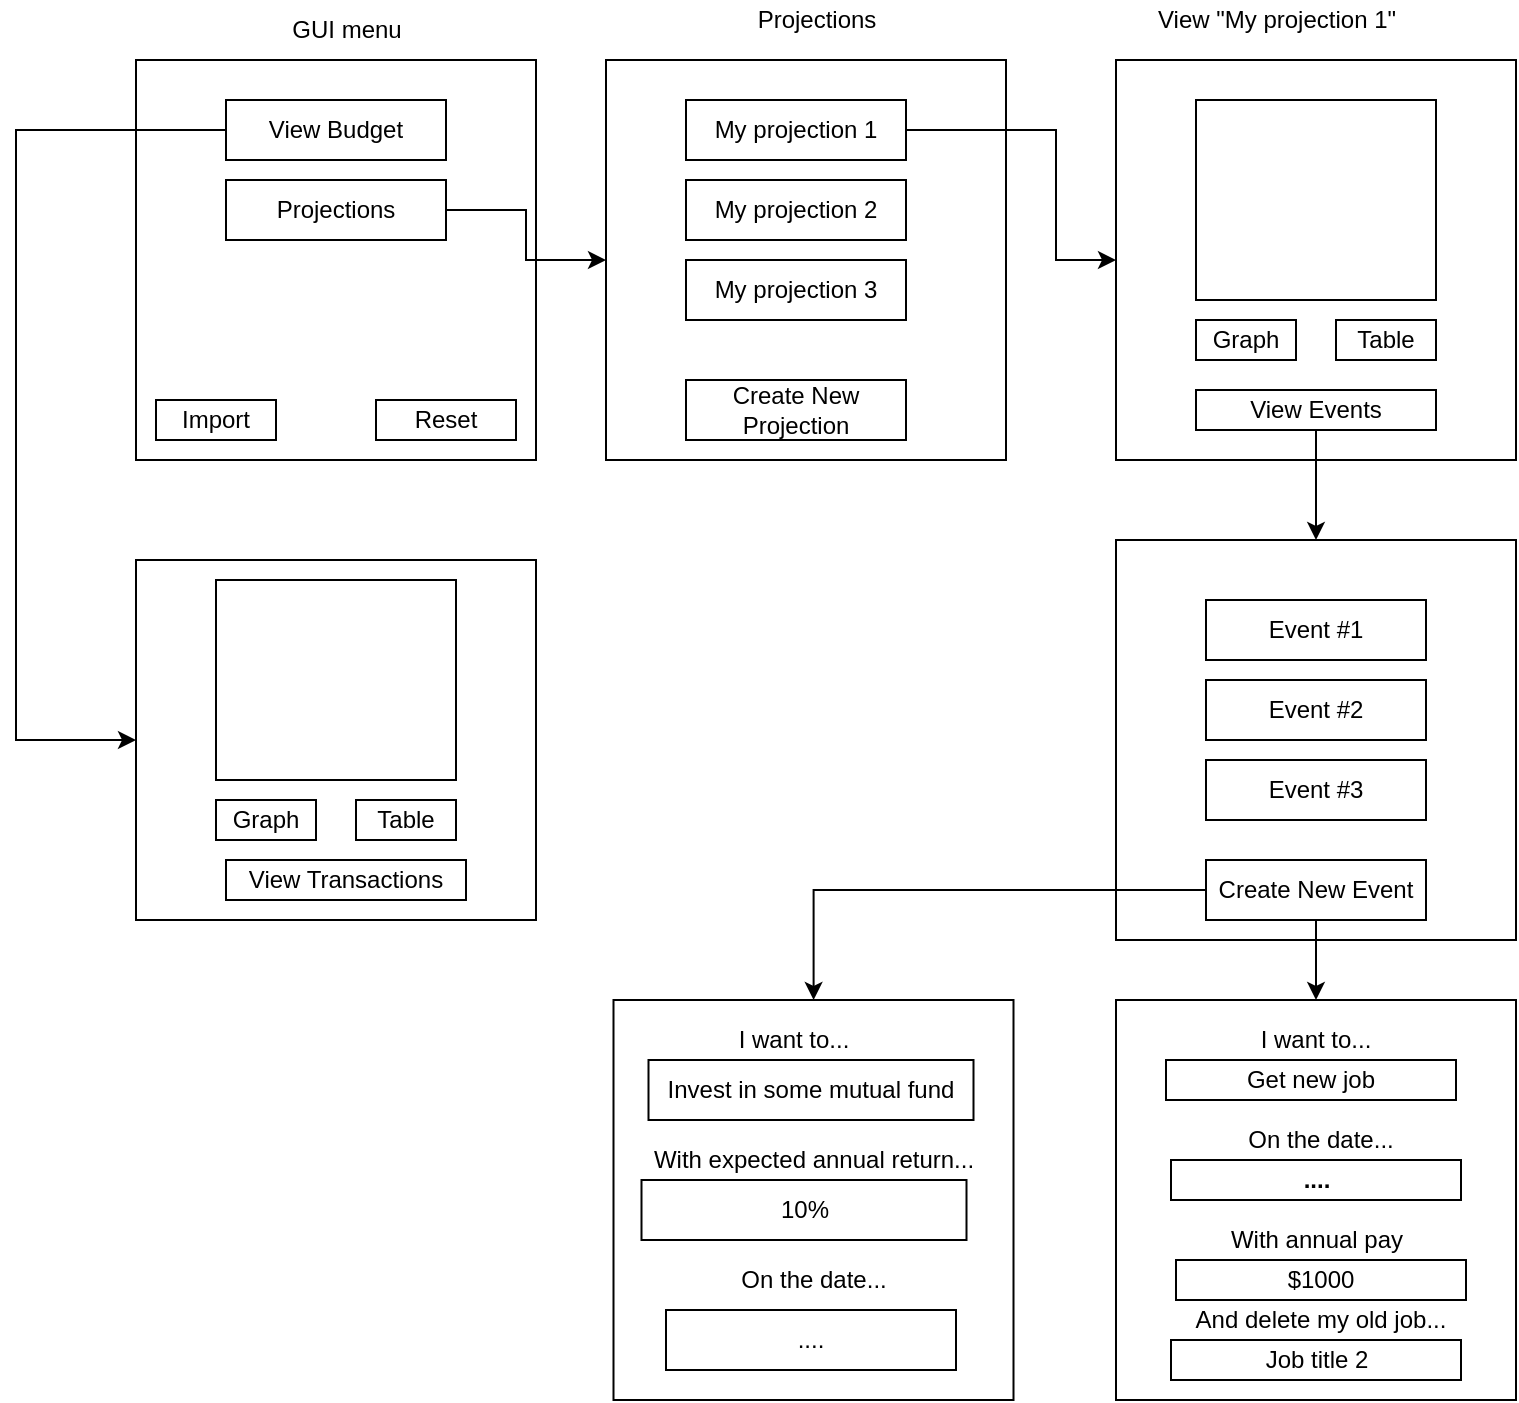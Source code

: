 <mxfile version="14.9.8" type="device"><diagram id="nB685cJP7MNHRUd0_44F" name="Page-1"><mxGraphModel dx="1550" dy="835" grid="1" gridSize="10" guides="1" tooltips="1" connect="1" arrows="1" fold="1" page="1" pageScale="1" pageWidth="850" pageHeight="1100" math="0" shadow="0"><root><mxCell id="0"/><mxCell id="1" parent="0"/><mxCell id="oYu0g1RiNaleH8jBDQYR-22" value="" style="whiteSpace=wrap;html=1;aspect=fixed;" vertex="1" parent="1"><mxGeometry x="325" y="120" width="200" height="200" as="geometry"/></mxCell><mxCell id="oYu0g1RiNaleH8jBDQYR-1" value="" style="whiteSpace=wrap;html=1;aspect=fixed;" vertex="1" parent="1"><mxGeometry x="90" y="120" width="200" height="200" as="geometry"/></mxCell><mxCell id="oYu0g1RiNaleH8jBDQYR-2" value="Import" style="rounded=0;whiteSpace=wrap;html=1;" vertex="1" parent="1"><mxGeometry x="100" y="290" width="60" height="20" as="geometry"/></mxCell><mxCell id="oYu0g1RiNaleH8jBDQYR-4" value="Reset" style="rounded=0;whiteSpace=wrap;html=1;" vertex="1" parent="1"><mxGeometry x="210" y="290" width="70" height="20" as="geometry"/></mxCell><mxCell id="oYu0g1RiNaleH8jBDQYR-17" value="" style="edgeStyle=orthogonalEdgeStyle;rounded=0;orthogonalLoop=1;jettySize=auto;html=1;" edge="1" parent="1" source="oYu0g1RiNaleH8jBDQYR-5" target="oYu0g1RiNaleH8jBDQYR-16"><mxGeometry relative="1" as="geometry"><Array as="points"><mxPoint x="30" y="155"/><mxPoint x="30" y="460"/></Array></mxGeometry></mxCell><mxCell id="oYu0g1RiNaleH8jBDQYR-5" value="View Budget" style="rounded=0;whiteSpace=wrap;html=1;" vertex="1" parent="1"><mxGeometry x="135" y="140" width="110" height="30" as="geometry"/></mxCell><mxCell id="oYu0g1RiNaleH8jBDQYR-24" value="" style="edgeStyle=orthogonalEdgeStyle;rounded=0;orthogonalLoop=1;jettySize=auto;html=1;" edge="1" parent="1" source="oYu0g1RiNaleH8jBDQYR-8" target="oYu0g1RiNaleH8jBDQYR-22"><mxGeometry relative="1" as="geometry"/></mxCell><mxCell id="oYu0g1RiNaleH8jBDQYR-8" value="Projections" style="rounded=0;whiteSpace=wrap;html=1;" vertex="1" parent="1"><mxGeometry x="135" y="180" width="110" height="30" as="geometry"/></mxCell><mxCell id="oYu0g1RiNaleH8jBDQYR-25" value="" style="edgeStyle=orthogonalEdgeStyle;rounded=0;orthogonalLoop=1;jettySize=auto;html=1;" edge="1" parent="1" source="oYu0g1RiNaleH8jBDQYR-11" target="oYu0g1RiNaleH8jBDQYR-23"><mxGeometry relative="1" as="geometry"><Array as="points"><mxPoint x="550" y="155"/><mxPoint x="550" y="220"/></Array></mxGeometry></mxCell><mxCell id="oYu0g1RiNaleH8jBDQYR-11" value="My projection 1" style="rounded=0;whiteSpace=wrap;html=1;" vertex="1" parent="1"><mxGeometry x="365" y="140" width="110" height="30" as="geometry"/></mxCell><mxCell id="oYu0g1RiNaleH8jBDQYR-12" value="My projection 2" style="rounded=0;whiteSpace=wrap;html=1;" vertex="1" parent="1"><mxGeometry x="365" y="180" width="110" height="30" as="geometry"/></mxCell><mxCell id="oYu0g1RiNaleH8jBDQYR-14" value="My projection 3" style="rounded=0;whiteSpace=wrap;html=1;" vertex="1" parent="1"><mxGeometry x="365" y="220" width="110" height="30" as="geometry"/></mxCell><mxCell id="oYu0g1RiNaleH8jBDQYR-15" value="Create New Projection" style="rounded=0;whiteSpace=wrap;html=1;" vertex="1" parent="1"><mxGeometry x="365" y="280" width="110" height="30" as="geometry"/></mxCell><mxCell id="oYu0g1RiNaleH8jBDQYR-16" value="" style="rounded=0;whiteSpace=wrap;html=1;" vertex="1" parent="1"><mxGeometry x="90" y="370" width="200" height="180" as="geometry"/></mxCell><mxCell id="oYu0g1RiNaleH8jBDQYR-20" value="GUI menu" style="text;html=1;align=center;verticalAlign=middle;resizable=0;points=[];autosize=1;strokeColor=none;" vertex="1" parent="1"><mxGeometry x="160" y="95" width="70" height="20" as="geometry"/></mxCell><mxCell id="oYu0g1RiNaleH8jBDQYR-23" value="" style="whiteSpace=wrap;html=1;aspect=fixed;" vertex="1" parent="1"><mxGeometry x="580" y="120" width="200" height="200" as="geometry"/></mxCell><mxCell id="oYu0g1RiNaleH8jBDQYR-26" value="Projections" style="text;html=1;align=center;verticalAlign=middle;resizable=0;points=[];autosize=1;strokeColor=none;" vertex="1" parent="1"><mxGeometry x="395" y="90" width="70" height="20" as="geometry"/></mxCell><mxCell id="oYu0g1RiNaleH8jBDQYR-27" value="View &quot;My projection 1&quot;" style="text;html=1;align=center;verticalAlign=middle;resizable=0;points=[];autosize=1;strokeColor=none;" vertex="1" parent="1"><mxGeometry x="595" y="90" width="130" height="20" as="geometry"/></mxCell><mxCell id="oYu0g1RiNaleH8jBDQYR-29" value="" style="rounded=0;whiteSpace=wrap;html=1;" vertex="1" parent="1"><mxGeometry x="620" y="140" width="120" height="100" as="geometry"/></mxCell><mxCell id="oYu0g1RiNaleH8jBDQYR-30" value="Graph" style="rounded=0;whiteSpace=wrap;html=1;" vertex="1" parent="1"><mxGeometry x="620" y="250" width="50" height="20" as="geometry"/></mxCell><mxCell id="oYu0g1RiNaleH8jBDQYR-31" value="Table" style="rounded=0;whiteSpace=wrap;html=1;" vertex="1" parent="1"><mxGeometry x="690" y="250" width="50" height="20" as="geometry"/></mxCell><mxCell id="oYu0g1RiNaleH8jBDQYR-36" value="" style="edgeStyle=orthogonalEdgeStyle;rounded=0;orthogonalLoop=1;jettySize=auto;html=1;" edge="1" parent="1" source="oYu0g1RiNaleH8jBDQYR-32" target="oYu0g1RiNaleH8jBDQYR-35"><mxGeometry relative="1" as="geometry"/></mxCell><mxCell id="oYu0g1RiNaleH8jBDQYR-32" value="View Events" style="rounded=0;whiteSpace=wrap;html=1;" vertex="1" parent="1"><mxGeometry x="620" y="285" width="120" height="20" as="geometry"/></mxCell><mxCell id="oYu0g1RiNaleH8jBDQYR-35" value="" style="whiteSpace=wrap;html=1;aspect=fixed;" vertex="1" parent="1"><mxGeometry x="580" y="360" width="200" height="200" as="geometry"/></mxCell><mxCell id="oYu0g1RiNaleH8jBDQYR-37" value="Event #1" style="rounded=0;whiteSpace=wrap;html=1;" vertex="1" parent="1"><mxGeometry x="625" y="390" width="110" height="30" as="geometry"/></mxCell><mxCell id="oYu0g1RiNaleH8jBDQYR-38" value="Event #2" style="rounded=0;whiteSpace=wrap;html=1;" vertex="1" parent="1"><mxGeometry x="625" y="430" width="110" height="30" as="geometry"/></mxCell><mxCell id="oYu0g1RiNaleH8jBDQYR-39" value="Event #3" style="rounded=0;whiteSpace=wrap;html=1;" vertex="1" parent="1"><mxGeometry x="625" y="470" width="110" height="30" as="geometry"/></mxCell><mxCell id="oYu0g1RiNaleH8jBDQYR-50" value="" style="edgeStyle=orthogonalEdgeStyle;rounded=0;orthogonalLoop=1;jettySize=auto;html=1;" edge="1" parent="1" source="oYu0g1RiNaleH8jBDQYR-41" target="oYu0g1RiNaleH8jBDQYR-49"><mxGeometry relative="1" as="geometry"/></mxCell><mxCell id="oYu0g1RiNaleH8jBDQYR-56" value="" style="edgeStyle=orthogonalEdgeStyle;rounded=0;orthogonalLoop=1;jettySize=auto;html=1;" edge="1" parent="1" source="oYu0g1RiNaleH8jBDQYR-41" target="oYu0g1RiNaleH8jBDQYR-55"><mxGeometry relative="1" as="geometry"/></mxCell><mxCell id="oYu0g1RiNaleH8jBDQYR-41" value="Create New Event" style="rounded=0;whiteSpace=wrap;html=1;" vertex="1" parent="1"><mxGeometry x="625" y="520" width="110" height="30" as="geometry"/></mxCell><mxCell id="oYu0g1RiNaleH8jBDQYR-45" value="" style="rounded=0;whiteSpace=wrap;html=1;" vertex="1" parent="1"><mxGeometry x="130" y="380" width="120" height="100" as="geometry"/></mxCell><mxCell id="oYu0g1RiNaleH8jBDQYR-46" value="Graph" style="rounded=0;whiteSpace=wrap;html=1;" vertex="1" parent="1"><mxGeometry x="130" y="490" width="50" height="20" as="geometry"/></mxCell><mxCell id="oYu0g1RiNaleH8jBDQYR-47" value="Table" style="rounded=0;whiteSpace=wrap;html=1;" vertex="1" parent="1"><mxGeometry x="200" y="490" width="50" height="20" as="geometry"/></mxCell><mxCell id="oYu0g1RiNaleH8jBDQYR-48" value="View Transactions" style="rounded=0;whiteSpace=wrap;html=1;" vertex="1" parent="1"><mxGeometry x="135" y="520" width="120" height="20" as="geometry"/></mxCell><mxCell id="oYu0g1RiNaleH8jBDQYR-49" value="" style="whiteSpace=wrap;html=1;aspect=fixed;" vertex="1" parent="1"><mxGeometry x="580" y="590" width="200" height="200" as="geometry"/></mxCell><mxCell id="oYu0g1RiNaleH8jBDQYR-51" value="I want to..." style="text;html=1;strokeColor=none;fillColor=none;align=center;verticalAlign=middle;whiteSpace=wrap;rounded=0;" vertex="1" parent="1"><mxGeometry x="645" y="600" width="70" height="20" as="geometry"/></mxCell><mxCell id="oYu0g1RiNaleH8jBDQYR-52" value="Get new job" style="rounded=0;whiteSpace=wrap;html=1;" vertex="1" parent="1"><mxGeometry x="605" y="620" width="145" height="20" as="geometry"/></mxCell><mxCell id="oYu0g1RiNaleH8jBDQYR-53" value="On the date..." style="text;html=1;strokeColor=none;fillColor=none;align=center;verticalAlign=middle;whiteSpace=wrap;rounded=0;" vertex="1" parent="1"><mxGeometry x="625" y="650" width="115" height="20" as="geometry"/></mxCell><mxCell id="oYu0g1RiNaleH8jBDQYR-54" value="...." style="rounded=0;whiteSpace=wrap;html=1;fontStyle=1" vertex="1" parent="1"><mxGeometry x="607.5" y="670" width="145" height="20" as="geometry"/></mxCell><mxCell id="oYu0g1RiNaleH8jBDQYR-55" value="" style="whiteSpace=wrap;html=1;aspect=fixed;" vertex="1" parent="1"><mxGeometry x="328.75" y="590" width="200" height="200" as="geometry"/></mxCell><mxCell id="oYu0g1RiNaleH8jBDQYR-57" value="I want to..." style="text;html=1;strokeColor=none;fillColor=none;align=center;verticalAlign=middle;whiteSpace=wrap;rounded=0;" vertex="1" parent="1"><mxGeometry x="383.75" y="600" width="70" height="20" as="geometry"/></mxCell><mxCell id="oYu0g1RiNaleH8jBDQYR-58" value="Invest in some mutual fund" style="rounded=0;whiteSpace=wrap;html=1;" vertex="1" parent="1"><mxGeometry x="346.25" y="620" width="162.5" height="30" as="geometry"/></mxCell><mxCell id="oYu0g1RiNaleH8jBDQYR-60" value="With expected annual return..." style="text;html=1;strokeColor=none;fillColor=none;align=center;verticalAlign=middle;whiteSpace=wrap;rounded=0;" vertex="1" parent="1"><mxGeometry x="318.75" y="660" width="220" height="20" as="geometry"/></mxCell><mxCell id="oYu0g1RiNaleH8jBDQYR-62" value="10%" style="rounded=0;whiteSpace=wrap;html=1;" vertex="1" parent="1"><mxGeometry x="342.75" y="680" width="162.5" height="30" as="geometry"/></mxCell><mxCell id="oYu0g1RiNaleH8jBDQYR-63" value="On the date..." style="text;html=1;strokeColor=none;fillColor=none;align=center;verticalAlign=middle;whiteSpace=wrap;rounded=0;" vertex="1" parent="1"><mxGeometry x="318.75" y="720" width="220" height="20" as="geometry"/></mxCell><mxCell id="oYu0g1RiNaleH8jBDQYR-64" value="...." style="rounded=0;whiteSpace=wrap;html=1;" vertex="1" parent="1"><mxGeometry x="355" y="745" width="145" height="30" as="geometry"/></mxCell><mxCell id="oYu0g1RiNaleH8jBDQYR-65" value="And delete my old job..." style="text;html=1;strokeColor=none;fillColor=none;align=center;verticalAlign=middle;whiteSpace=wrap;rounded=0;" vertex="1" parent="1"><mxGeometry x="605" y="740" width="155" height="20" as="geometry"/></mxCell><mxCell id="oYu0g1RiNaleH8jBDQYR-66" value="Job title 2" style="rounded=0;whiteSpace=wrap;html=1;" vertex="1" parent="1"><mxGeometry x="607.5" y="760" width="145" height="20" as="geometry"/></mxCell><mxCell id="oYu0g1RiNaleH8jBDQYR-67" value="With annual pay" style="text;html=1;strokeColor=none;fillColor=none;align=center;verticalAlign=middle;whiteSpace=wrap;rounded=0;" vertex="1" parent="1"><mxGeometry x="622.5" y="700" width="115" height="20" as="geometry"/></mxCell><mxCell id="oYu0g1RiNaleH8jBDQYR-68" value="&lt;span style=&quot;font-weight: normal&quot;&gt;$1000&lt;/span&gt;" style="rounded=0;whiteSpace=wrap;html=1;fontStyle=1" vertex="1" parent="1"><mxGeometry x="610" y="720" width="145" height="20" as="geometry"/></mxCell></root></mxGraphModel></diagram></mxfile>